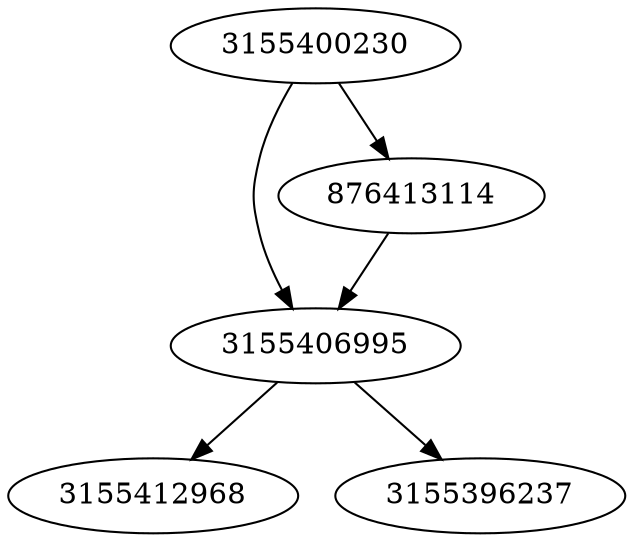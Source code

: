 strict digraph  {
3155400230;
3155412968;
3155396237;
3155406995;
876413114;
3155400230 -> 3155406995;
3155400230 -> 876413114;
3155406995 -> 3155396237;
3155406995 -> 3155412968;
876413114 -> 3155406995;
}
